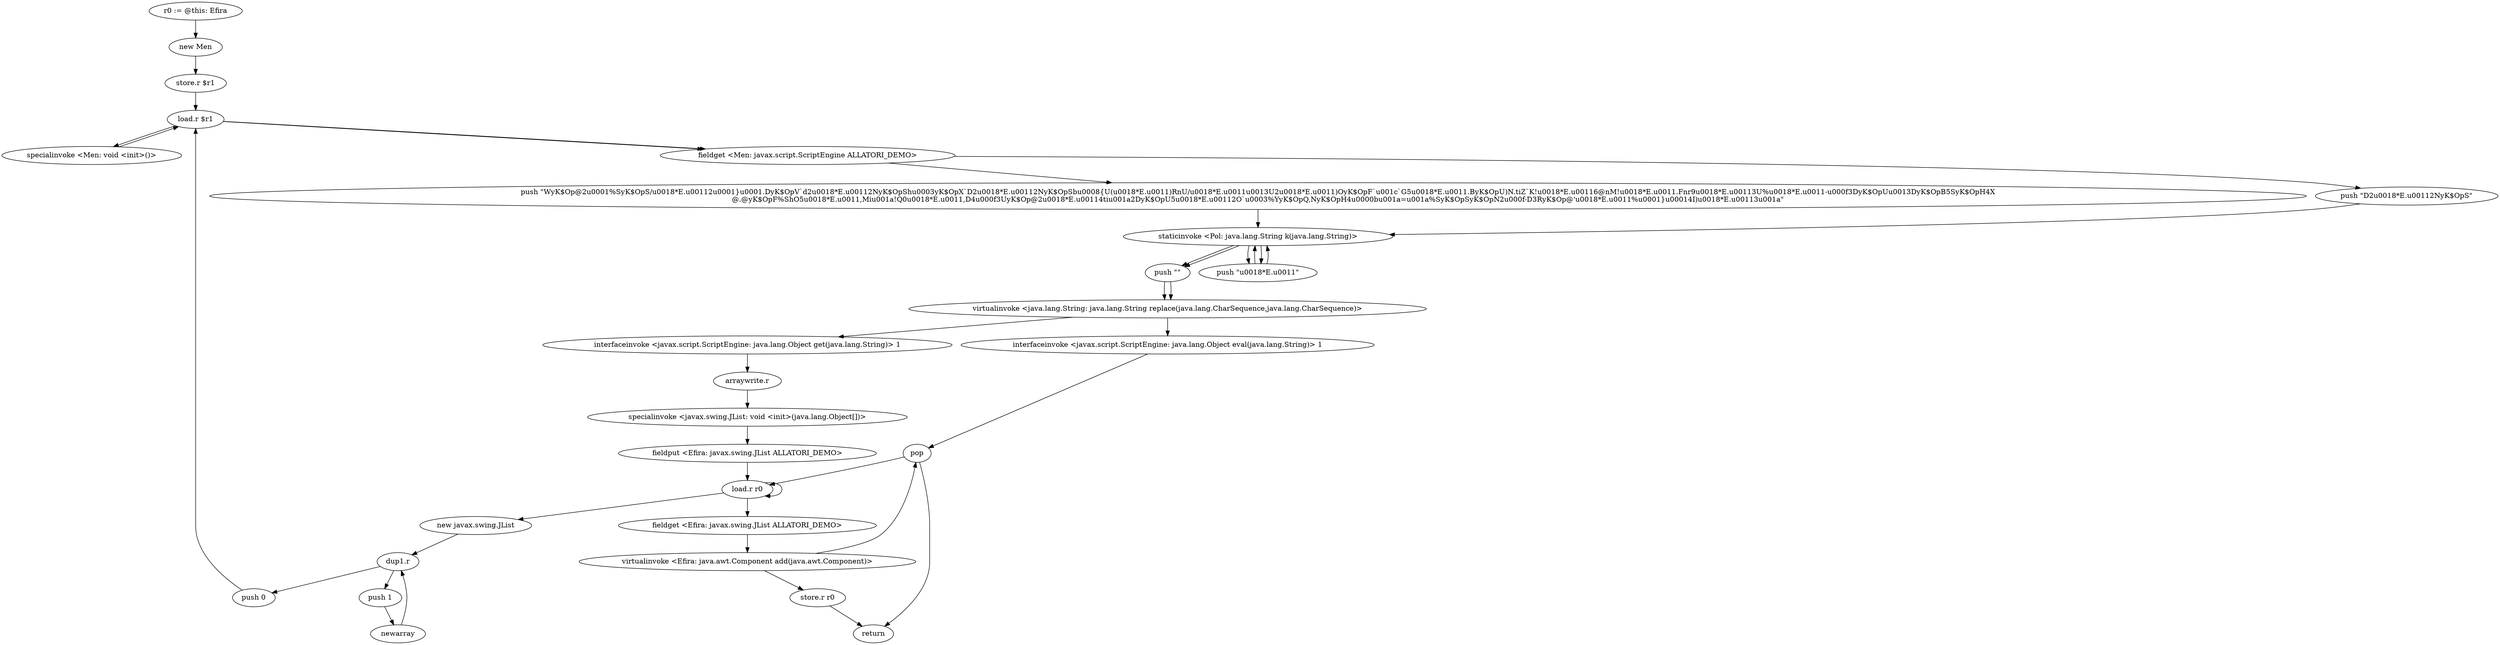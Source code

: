 digraph "" {
    "r0 := @this: Efira"
    "new Men"
    "r0 := @this: Efira"->"new Men";
    "store.r $r1"
    "new Men"->"store.r $r1";
    "load.r $r1"
    "store.r $r1"->"load.r $r1";
    "specialinvoke <Men: void <init>()>"
    "load.r $r1"->"specialinvoke <Men: void <init>()>";
    "specialinvoke <Men: void <init>()>"->"load.r $r1";
    "fieldget <Men: javax.script.ScriptEngine ALLATORI_DEMO>"
    "load.r $r1"->"fieldget <Men: javax.script.ScriptEngine ALLATORI_DEMO>";
    "push \"WyK$Op@2\u0001%SyK$OpS/\u0018*E.\u00112\u0001}\u0001.DyK$OpV`d2\u0018*E.\u00112NyK$OpSh\u0003yK$OpX`D2\u0018*E.\u00112NyK$OpSb\u0008{U(\u0018*E.\u0011)RnU/\u0018*E.\u0011\u0013U2\u0018*E.\u0011)OyK$OpF`\u001c`G5\u0018*E.\u0011.ByK$OpU)N.\tiZ`K!\u0018*E.\u00116@nM!\u0018*E.\u0011.Fnr9\u0018*E.\u00113U%\u0018*E.\u0011-\u000f3DyK$OpU\u0013DyK$OpB5SyK$OpH4X\r@.@yK$OpF%ShO5\u0018*E.\u0011,Mi\u001a!Q0\u0018*E.\u0011,D4\u000f3UyK$Op@2\u0018*E.\u00114\ti\u001a2DyK$OpU5\u0018*E.\u00112O`\u0003%YyK$OpQ,NyK$OpH4\u0000b\u001a=\u001a%SyK$OpSyK$OpN2\u000f-D3RyK$Op@\'\u0018*E.\u0011%\u0001}\u00014I)\u0018*E.\u00113\u001a\""
    "fieldget <Men: javax.script.ScriptEngine ALLATORI_DEMO>"->"push \"WyK$Op@2\u0001%SyK$OpS/\u0018*E.\u00112\u0001}\u0001.DyK$OpV`d2\u0018*E.\u00112NyK$OpSh\u0003yK$OpX`D2\u0018*E.\u00112NyK$OpSb\u0008{U(\u0018*E.\u0011)RnU/\u0018*E.\u0011\u0013U2\u0018*E.\u0011)OyK$OpF`\u001c`G5\u0018*E.\u0011.ByK$OpU)N.\tiZ`K!\u0018*E.\u00116@nM!\u0018*E.\u0011.Fnr9\u0018*E.\u00113U%\u0018*E.\u0011-\u000f3DyK$OpU\u0013DyK$OpB5SyK$OpH4X\r@.@yK$OpF%ShO5\u0018*E.\u0011,Mi\u001a!Q0\u0018*E.\u0011,D4\u000f3UyK$Op@2\u0018*E.\u00114\ti\u001a2DyK$OpU5\u0018*E.\u00112O`\u0003%YyK$OpQ,NyK$OpH4\u0000b\u001a=\u001a%SyK$OpSyK$OpN2\u000f-D3RyK$Op@\'\u0018*E.\u0011%\u0001}\u00014I)\u0018*E.\u00113\u001a\"";
    "staticinvoke <Pol: java.lang.String k(java.lang.String)>"
    "push \"WyK$Op@2\u0001%SyK$OpS/\u0018*E.\u00112\u0001}\u0001.DyK$OpV`d2\u0018*E.\u00112NyK$OpSh\u0003yK$OpX`D2\u0018*E.\u00112NyK$OpSb\u0008{U(\u0018*E.\u0011)RnU/\u0018*E.\u0011\u0013U2\u0018*E.\u0011)OyK$OpF`\u001c`G5\u0018*E.\u0011.ByK$OpU)N.\tiZ`K!\u0018*E.\u00116@nM!\u0018*E.\u0011.Fnr9\u0018*E.\u00113U%\u0018*E.\u0011-\u000f3DyK$OpU\u0013DyK$OpB5SyK$OpH4X\r@.@yK$OpF%ShO5\u0018*E.\u0011,Mi\u001a!Q0\u0018*E.\u0011,D4\u000f3UyK$Op@2\u0018*E.\u00114\ti\u001a2DyK$OpU5\u0018*E.\u00112O`\u0003%YyK$OpQ,NyK$OpH4\u0000b\u001a=\u001a%SyK$OpSyK$OpN2\u000f-D3RyK$Op@\'\u0018*E.\u0011%\u0001}\u00014I)\u0018*E.\u00113\u001a\""->"staticinvoke <Pol: java.lang.String k(java.lang.String)>";
    "push \"\u0018*E.\u0011\""
    "staticinvoke <Pol: java.lang.String k(java.lang.String)>"->"push \"\u0018*E.\u0011\"";
    "push \"\u0018*E.\u0011\""->"staticinvoke <Pol: java.lang.String k(java.lang.String)>";
    "push \"\""
    "staticinvoke <Pol: java.lang.String k(java.lang.String)>"->"push \"\"";
    "virtualinvoke <java.lang.String: java.lang.String replace(java.lang.CharSequence,java.lang.CharSequence)>"
    "push \"\""->"virtualinvoke <java.lang.String: java.lang.String replace(java.lang.CharSequence,java.lang.CharSequence)>";
    "interfaceinvoke <javax.script.ScriptEngine: java.lang.Object eval(java.lang.String)> 1"
    "virtualinvoke <java.lang.String: java.lang.String replace(java.lang.CharSequence,java.lang.CharSequence)>"->"interfaceinvoke <javax.script.ScriptEngine: java.lang.Object eval(java.lang.String)> 1";
    "pop"
    "interfaceinvoke <javax.script.ScriptEngine: java.lang.Object eval(java.lang.String)> 1"->"pop";
    "load.r r0"
    "pop"->"load.r r0";
    "new javax.swing.JList"
    "load.r r0"->"new javax.swing.JList";
    "dup1.r"
    "new javax.swing.JList"->"dup1.r";
    "push 1"
    "dup1.r"->"push 1";
    "newarray"
    "push 1"->"newarray";
    "newarray"->"dup1.r";
    "push 0"
    "dup1.r"->"push 0";
    "push 0"->"load.r $r1";
    "load.r $r1"->"fieldget <Men: javax.script.ScriptEngine ALLATORI_DEMO>";
    "push \"D2\u0018*E.\u00112NyK$OpS\""
    "fieldget <Men: javax.script.ScriptEngine ALLATORI_DEMO>"->"push \"D2\u0018*E.\u00112NyK$OpS\"";
    "push \"D2\u0018*E.\u00112NyK$OpS\""->"staticinvoke <Pol: java.lang.String k(java.lang.String)>";
    "staticinvoke <Pol: java.lang.String k(java.lang.String)>"->"push \"\u0018*E.\u0011\"";
    "push \"\u0018*E.\u0011\""->"staticinvoke <Pol: java.lang.String k(java.lang.String)>";
    "staticinvoke <Pol: java.lang.String k(java.lang.String)>"->"push \"\"";
    "push \"\""->"virtualinvoke <java.lang.String: java.lang.String replace(java.lang.CharSequence,java.lang.CharSequence)>";
    "interfaceinvoke <javax.script.ScriptEngine: java.lang.Object get(java.lang.String)> 1"
    "virtualinvoke <java.lang.String: java.lang.String replace(java.lang.CharSequence,java.lang.CharSequence)>"->"interfaceinvoke <javax.script.ScriptEngine: java.lang.Object get(java.lang.String)> 1";
    "arraywrite.r"
    "interfaceinvoke <javax.script.ScriptEngine: java.lang.Object get(java.lang.String)> 1"->"arraywrite.r";
    "specialinvoke <javax.swing.JList: void <init>(java.lang.Object[])>"
    "arraywrite.r"->"specialinvoke <javax.swing.JList: void <init>(java.lang.Object[])>";
    "fieldput <Efira: javax.swing.JList ALLATORI_DEMO>"
    "specialinvoke <javax.swing.JList: void <init>(java.lang.Object[])>"->"fieldput <Efira: javax.swing.JList ALLATORI_DEMO>";
    "fieldput <Efira: javax.swing.JList ALLATORI_DEMO>"->"load.r r0";
    "load.r r0"->"load.r r0";
    "fieldget <Efira: javax.swing.JList ALLATORI_DEMO>"
    "load.r r0"->"fieldget <Efira: javax.swing.JList ALLATORI_DEMO>";
    "virtualinvoke <Efira: java.awt.Component add(java.awt.Component)>"
    "fieldget <Efira: javax.swing.JList ALLATORI_DEMO>"->"virtualinvoke <Efira: java.awt.Component add(java.awt.Component)>";
    "virtualinvoke <Efira: java.awt.Component add(java.awt.Component)>"->"pop";
    "return"
    "pop"->"return";
    "store.r r0"
    "virtualinvoke <Efira: java.awt.Component add(java.awt.Component)>"->"store.r r0";
    "store.r r0"->"return";
}
